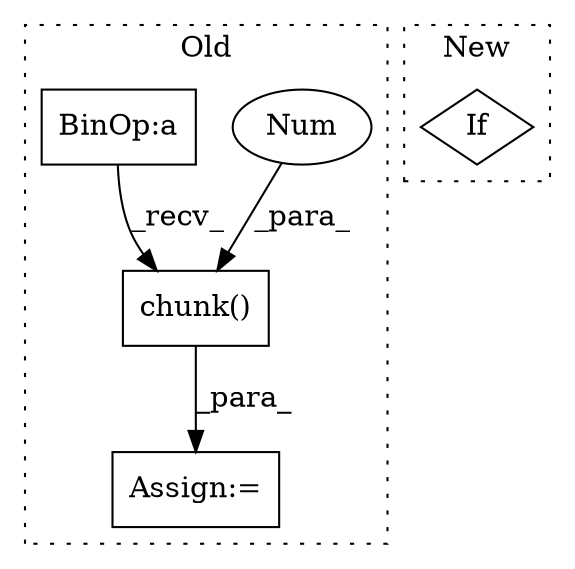 digraph G {
subgraph cluster0 {
1 [label="chunk()" a="75" s="1303,1319" l="12,1" shape="box"];
3 [label="Num" a="76" s="1318" l="1" shape="ellipse"];
4 [label="Assign:=" a="68" s="1269" l="34" shape="box"];
5 [label="BinOp:a" a="82" s="1233" l="3" shape="box"];
label = "Old";
style="dotted";
}
subgraph cluster1 {
2 [label="If" a="96" s="2004,2021" l="3,14" shape="diamond"];
label = "New";
style="dotted";
}
1 -> 4 [label="_para_"];
3 -> 1 [label="_para_"];
5 -> 1 [label="_recv_"];
}
